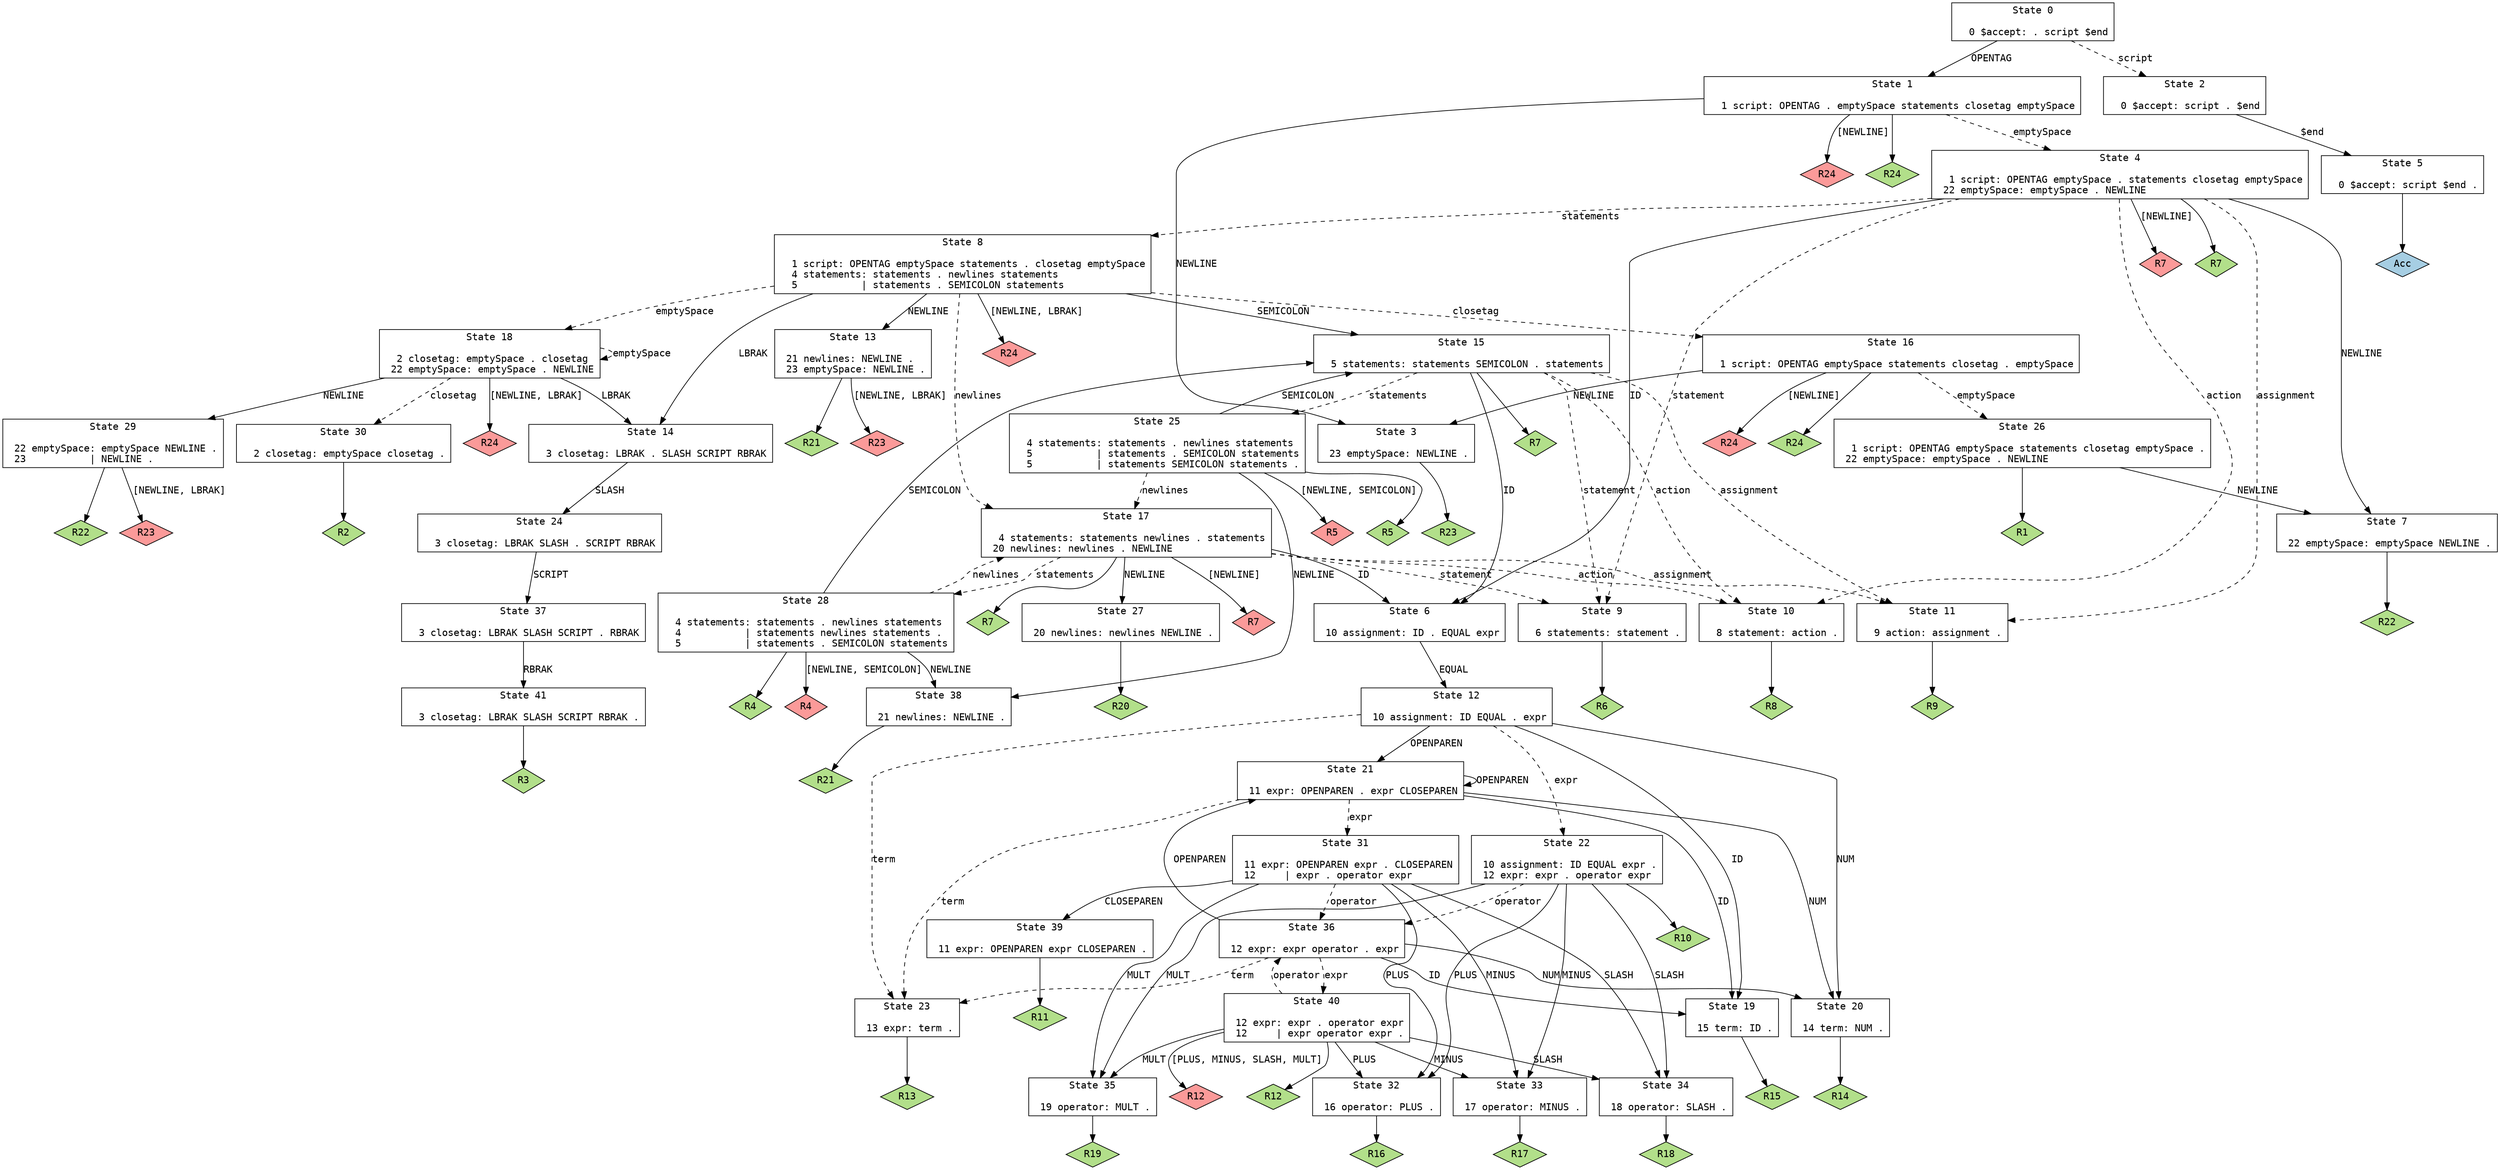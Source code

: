 // Generated by GNU Bison 3.0.
// Report bugs to <bug-bison@gnu.org>.
// Home page: <http://www.gnu.org/software/bison/>.

digraph "parser.y"
{
  node [fontname = courier, shape = box, colorscheme = paired6]
  edge [fontname = courier]

  0 [label="State 0\n\l  0 $accept: . script $end\l"]
  0 -> 1 [style=solid label="OPENTAG"]
  0 -> 2 [style=dashed label="script"]
  1 [label="State 1\n\l  1 script: OPENTAG . emptySpace statements closetag emptySpace\l"]
  1 -> 3 [style=solid label="NEWLINE"]
  1 -> 4 [style=dashed label="emptySpace"]
  1 -> "1R24d" [label="[NEWLINE]", style=solid]
 "1R24d" [label="R24", fillcolor=5, shape=diamond, style=filled]
  1 -> "1R24" [style=solid]
 "1R24" [label="R24", fillcolor=3, shape=diamond, style=filled]
  2 [label="State 2\n\l  0 $accept: script . $end\l"]
  2 -> 5 [style=solid label="$end"]
  3 [label="State 3\n\l 23 emptySpace: NEWLINE .\l"]
  3 -> "3R23" [style=solid]
 "3R23" [label="R23", fillcolor=3, shape=diamond, style=filled]
  4 [label="State 4\n\l  1 script: OPENTAG emptySpace . statements closetag emptySpace\l 22 emptySpace: emptySpace . NEWLINE\l"]
  4 -> 6 [style=solid label="ID"]
  4 -> 7 [style=solid label="NEWLINE"]
  4 -> 8 [style=dashed label="statements"]
  4 -> 9 [style=dashed label="statement"]
  4 -> 10 [style=dashed label="action"]
  4 -> 11 [style=dashed label="assignment"]
  4 -> "4R7d" [label="[NEWLINE]", style=solid]
 "4R7d" [label="R7", fillcolor=5, shape=diamond, style=filled]
  4 -> "4R7" [style=solid]
 "4R7" [label="R7", fillcolor=3, shape=diamond, style=filled]
  5 [label="State 5\n\l  0 $accept: script $end .\l"]
  5 -> "5R0" [style=solid]
 "5R0" [label="Acc", fillcolor=1, shape=diamond, style=filled]
  6 [label="State 6\n\l 10 assignment: ID . EQUAL expr\l"]
  6 -> 12 [style=solid label="EQUAL"]
  7 [label="State 7\n\l 22 emptySpace: emptySpace NEWLINE .\l"]
  7 -> "7R22" [style=solid]
 "7R22" [label="R22", fillcolor=3, shape=diamond, style=filled]
  8 [label="State 8\n\l  1 script: OPENTAG emptySpace statements . closetag emptySpace\l  4 statements: statements . newlines statements\l  5           | statements . SEMICOLON statements\l"]
  8 -> 13 [style=solid label="NEWLINE"]
  8 -> 14 [style=solid label="LBRAK"]
  8 -> 15 [style=solid label="SEMICOLON"]
  8 -> 16 [style=dashed label="closetag"]
  8 -> 17 [style=dashed label="newlines"]
  8 -> 18 [style=dashed label="emptySpace"]
  8 -> "8R24d" [label="[NEWLINE, LBRAK]", style=solid]
 "8R24d" [label="R24", fillcolor=5, shape=diamond, style=filled]
  9 [label="State 9\n\l  6 statements: statement .\l"]
  9 -> "9R6" [style=solid]
 "9R6" [label="R6", fillcolor=3, shape=diamond, style=filled]
  10 [label="State 10\n\l  8 statement: action .\l"]
  10 -> "10R8" [style=solid]
 "10R8" [label="R8", fillcolor=3, shape=diamond, style=filled]
  11 [label="State 11\n\l  9 action: assignment .\l"]
  11 -> "11R9" [style=solid]
 "11R9" [label="R9", fillcolor=3, shape=diamond, style=filled]
  12 [label="State 12\n\l 10 assignment: ID EQUAL . expr\l"]
  12 -> 19 [style=solid label="ID"]
  12 -> 20 [style=solid label="NUM"]
  12 -> 21 [style=solid label="OPENPAREN"]
  12 -> 22 [style=dashed label="expr"]
  12 -> 23 [style=dashed label="term"]
  13 [label="State 13\n\l 21 newlines: NEWLINE .\l 23 emptySpace: NEWLINE .\l"]
  13 -> "13R21" [style=solid]
 "13R21" [label="R21", fillcolor=3, shape=diamond, style=filled]
  13 -> "13R23d" [label="[NEWLINE, LBRAK]", style=solid]
 "13R23d" [label="R23", fillcolor=5, shape=diamond, style=filled]
  14 [label="State 14\n\l  3 closetag: LBRAK . SLASH SCRIPT RBRAK\l"]
  14 -> 24 [style=solid label="SLASH"]
  15 [label="State 15\n\l  5 statements: statements SEMICOLON . statements\l"]
  15 -> 6 [style=solid label="ID"]
  15 -> 25 [style=dashed label="statements"]
  15 -> 9 [style=dashed label="statement"]
  15 -> 10 [style=dashed label="action"]
  15 -> 11 [style=dashed label="assignment"]
  15 -> "15R7" [style=solid]
 "15R7" [label="R7", fillcolor=3, shape=diamond, style=filled]
  16 [label="State 16\n\l  1 script: OPENTAG emptySpace statements closetag . emptySpace\l"]
  16 -> 3 [style=solid label="NEWLINE"]
  16 -> 26 [style=dashed label="emptySpace"]
  16 -> "16R24d" [label="[NEWLINE]", style=solid]
 "16R24d" [label="R24", fillcolor=5, shape=diamond, style=filled]
  16 -> "16R24" [style=solid]
 "16R24" [label="R24", fillcolor=3, shape=diamond, style=filled]
  17 [label="State 17\n\l  4 statements: statements newlines . statements\l 20 newlines: newlines . NEWLINE\l"]
  17 -> 6 [style=solid label="ID"]
  17 -> 27 [style=solid label="NEWLINE"]
  17 -> 28 [style=dashed label="statements"]
  17 -> 9 [style=dashed label="statement"]
  17 -> 10 [style=dashed label="action"]
  17 -> 11 [style=dashed label="assignment"]
  17 -> "17R7d" [label="[NEWLINE]", style=solid]
 "17R7d" [label="R7", fillcolor=5, shape=diamond, style=filled]
  17 -> "17R7" [style=solid]
 "17R7" [label="R7", fillcolor=3, shape=diamond, style=filled]
  18 [label="State 18\n\l  2 closetag: emptySpace . closetag\l 22 emptySpace: emptySpace . NEWLINE\l"]
  18 -> 29 [style=solid label="NEWLINE"]
  18 -> 14 [style=solid label="LBRAK"]
  18 -> 30 [style=dashed label="closetag"]
  18 -> 18 [style=dashed label="emptySpace"]
  18 -> "18R24d" [label="[NEWLINE, LBRAK]", style=solid]
 "18R24d" [label="R24", fillcolor=5, shape=diamond, style=filled]
  19 [label="State 19\n\l 15 term: ID .\l"]
  19 -> "19R15" [style=solid]
 "19R15" [label="R15", fillcolor=3, shape=diamond, style=filled]
  20 [label="State 20\n\l 14 term: NUM .\l"]
  20 -> "20R14" [style=solid]
 "20R14" [label="R14", fillcolor=3, shape=diamond, style=filled]
  21 [label="State 21\n\l 11 expr: OPENPAREN . expr CLOSEPAREN\l"]
  21 -> 19 [style=solid label="ID"]
  21 -> 20 [style=solid label="NUM"]
  21 -> 21 [style=solid label="OPENPAREN"]
  21 -> 31 [style=dashed label="expr"]
  21 -> 23 [style=dashed label="term"]
  22 [label="State 22\n\l 10 assignment: ID EQUAL expr .\l 12 expr: expr . operator expr\l"]
  22 -> 32 [style=solid label="PLUS"]
  22 -> 33 [style=solid label="MINUS"]
  22 -> 34 [style=solid label="SLASH"]
  22 -> 35 [style=solid label="MULT"]
  22 -> 36 [style=dashed label="operator"]
  22 -> "22R10" [style=solid]
 "22R10" [label="R10", fillcolor=3, shape=diamond, style=filled]
  23 [label="State 23\n\l 13 expr: term .\l"]
  23 -> "23R13" [style=solid]
 "23R13" [label="R13", fillcolor=3, shape=diamond, style=filled]
  24 [label="State 24\n\l  3 closetag: LBRAK SLASH . SCRIPT RBRAK\l"]
  24 -> 37 [style=solid label="SCRIPT"]
  25 [label="State 25\n\l  4 statements: statements . newlines statements\l  5           | statements . SEMICOLON statements\l  5           | statements SEMICOLON statements .\l"]
  25 -> 38 [style=solid label="NEWLINE"]
  25 -> 15 [style=solid label="SEMICOLON"]
  25 -> 17 [style=dashed label="newlines"]
  25 -> "25R5d" [label="[NEWLINE, SEMICOLON]", style=solid]
 "25R5d" [label="R5", fillcolor=5, shape=diamond, style=filled]
  25 -> "25R5" [style=solid]
 "25R5" [label="R5", fillcolor=3, shape=diamond, style=filled]
  26 [label="State 26\n\l  1 script: OPENTAG emptySpace statements closetag emptySpace .\l 22 emptySpace: emptySpace . NEWLINE\l"]
  26 -> 7 [style=solid label="NEWLINE"]
  26 -> "26R1" [style=solid]
 "26R1" [label="R1", fillcolor=3, shape=diamond, style=filled]
  27 [label="State 27\n\l 20 newlines: newlines NEWLINE .\l"]
  27 -> "27R20" [style=solid]
 "27R20" [label="R20", fillcolor=3, shape=diamond, style=filled]
  28 [label="State 28\n\l  4 statements: statements . newlines statements\l  4           | statements newlines statements .\l  5           | statements . SEMICOLON statements\l"]
  28 -> 38 [style=solid label="NEWLINE"]
  28 -> 15 [style=solid label="SEMICOLON"]
  28 -> 17 [style=dashed label="newlines"]
  28 -> "28R4d" [label="[NEWLINE, SEMICOLON]", style=solid]
 "28R4d" [label="R4", fillcolor=5, shape=diamond, style=filled]
  28 -> "28R4" [style=solid]
 "28R4" [label="R4", fillcolor=3, shape=diamond, style=filled]
  29 [label="State 29\n\l 22 emptySpace: emptySpace NEWLINE .\l 23           | NEWLINE .\l"]
  29 -> "29R22" [style=solid]
 "29R22" [label="R22", fillcolor=3, shape=diamond, style=filled]
  29 -> "29R23d" [label="[NEWLINE, LBRAK]", style=solid]
 "29R23d" [label="R23", fillcolor=5, shape=diamond, style=filled]
  30 [label="State 30\n\l  2 closetag: emptySpace closetag .\l"]
  30 -> "30R2" [style=solid]
 "30R2" [label="R2", fillcolor=3, shape=diamond, style=filled]
  31 [label="State 31\n\l 11 expr: OPENPAREN expr . CLOSEPAREN\l 12     | expr . operator expr\l"]
  31 -> 32 [style=solid label="PLUS"]
  31 -> 33 [style=solid label="MINUS"]
  31 -> 34 [style=solid label="SLASH"]
  31 -> 35 [style=solid label="MULT"]
  31 -> 39 [style=solid label="CLOSEPAREN"]
  31 -> 36 [style=dashed label="operator"]
  32 [label="State 32\n\l 16 operator: PLUS .\l"]
  32 -> "32R16" [style=solid]
 "32R16" [label="R16", fillcolor=3, shape=diamond, style=filled]
  33 [label="State 33\n\l 17 operator: MINUS .\l"]
  33 -> "33R17" [style=solid]
 "33R17" [label="R17", fillcolor=3, shape=diamond, style=filled]
  34 [label="State 34\n\l 18 operator: SLASH .\l"]
  34 -> "34R18" [style=solid]
 "34R18" [label="R18", fillcolor=3, shape=diamond, style=filled]
  35 [label="State 35\n\l 19 operator: MULT .\l"]
  35 -> "35R19" [style=solid]
 "35R19" [label="R19", fillcolor=3, shape=diamond, style=filled]
  36 [label="State 36\n\l 12 expr: expr operator . expr\l"]
  36 -> 19 [style=solid label="ID"]
  36 -> 20 [style=solid label="NUM"]
  36 -> 21 [style=solid label="OPENPAREN"]
  36 -> 40 [style=dashed label="expr"]
  36 -> 23 [style=dashed label="term"]
  37 [label="State 37\n\l  3 closetag: LBRAK SLASH SCRIPT . RBRAK\l"]
  37 -> 41 [style=solid label="RBRAK"]
  38 [label="State 38\n\l 21 newlines: NEWLINE .\l"]
  38 -> "38R21" [style=solid]
 "38R21" [label="R21", fillcolor=3, shape=diamond, style=filled]
  39 [label="State 39\n\l 11 expr: OPENPAREN expr CLOSEPAREN .\l"]
  39 -> "39R11" [style=solid]
 "39R11" [label="R11", fillcolor=3, shape=diamond, style=filled]
  40 [label="State 40\n\l 12 expr: expr . operator expr\l 12     | expr operator expr .\l"]
  40 -> 32 [style=solid label="PLUS"]
  40 -> 33 [style=solid label="MINUS"]
  40 -> 34 [style=solid label="SLASH"]
  40 -> 35 [style=solid label="MULT"]
  40 -> 36 [style=dashed label="operator"]
  40 -> "40R12d" [label="[PLUS, MINUS, SLASH, MULT]", style=solid]
 "40R12d" [label="R12", fillcolor=5, shape=diamond, style=filled]
  40 -> "40R12" [style=solid]
 "40R12" [label="R12", fillcolor=3, shape=diamond, style=filled]
  41 [label="State 41\n\l  3 closetag: LBRAK SLASH SCRIPT RBRAK .\l"]
  41 -> "41R3" [style=solid]
 "41R3" [label="R3", fillcolor=3, shape=diamond, style=filled]
}
